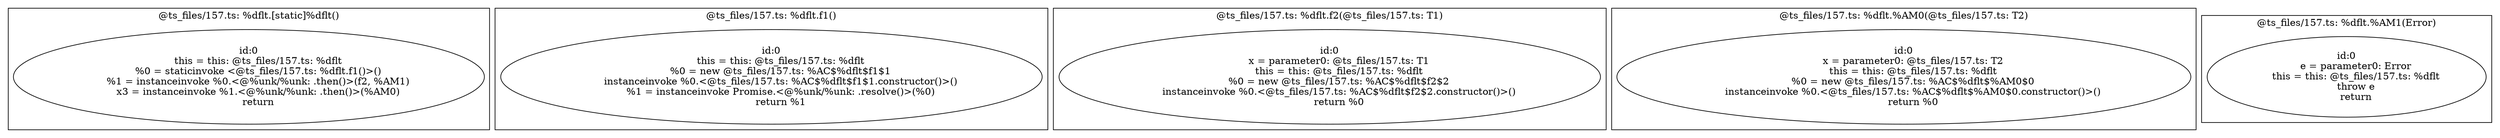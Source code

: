 digraph "157.ts" {
subgraph "cluster_@ts_files/157.ts: %dflt.[static]%dflt()" {
  label="@ts_files/157.ts: %dflt.[static]%dflt()";
  Node33770 [label="id:0
      this = this: @ts_files/157.ts: %dflt
      %0 = staticinvoke <@ts_files/157.ts: %dflt.f1()>()
      %1 = instanceinvoke %0.<@%unk/%unk: .then()>(f2, %AM1)
      x3 = instanceinvoke %1.<@%unk/%unk: .then()>(%AM0)
      return"];
}
subgraph "cluster_@ts_files/157.ts: %dflt.f1()" {
  label="@ts_files/157.ts: %dflt.f1()";
  Node22330 [label="id:0
      this = this: @ts_files/157.ts: %dflt
      %0 = new @ts_files/157.ts: %AC$%dflt$f1$1
      instanceinvoke %0.<@ts_files/157.ts: %AC$%dflt$f1$1.constructor()>()
      %1 = instanceinvoke Promise.<@%unk/%unk: .resolve()>(%0)
      return %1"];
}
subgraph "cluster_@ts_files/157.ts: %dflt.f2(@ts_files/157.ts: T1)" {
  label="@ts_files/157.ts: %dflt.f2(@ts_files/157.ts: T1)";
  Node38590 [label="id:0
      x = parameter0: @ts_files/157.ts: T1
      this = this: @ts_files/157.ts: %dflt
      %0 = new @ts_files/157.ts: %AC$%dflt$f2$2
      instanceinvoke %0.<@ts_files/157.ts: %AC$%dflt$f2$2.constructor()>()
      return %0"];
}
subgraph "cluster_@ts_files/157.ts: %dflt.%AM0(@ts_files/157.ts: T2)" {
  label="@ts_files/157.ts: %dflt.%AM0(@ts_files/157.ts: T2)";
  Node39350 [label="id:0
      x = parameter0: @ts_files/157.ts: T2
      this = this: @ts_files/157.ts: %dflt
      %0 = new @ts_files/157.ts: %AC$%dflt$%AM0$0
      instanceinvoke %0.<@ts_files/157.ts: %AC$%dflt$%AM0$0.constructor()>()
      return %0"];
}
subgraph "cluster_@ts_files/157.ts: %dflt.%AM1(Error)" {
  label="@ts_files/157.ts: %dflt.%AM1(Error)";
  Node28320 [label="id:0
      e = parameter0: Error
      this = this: @ts_files/157.ts: %dflt
      throw e
      return"];
}
}
